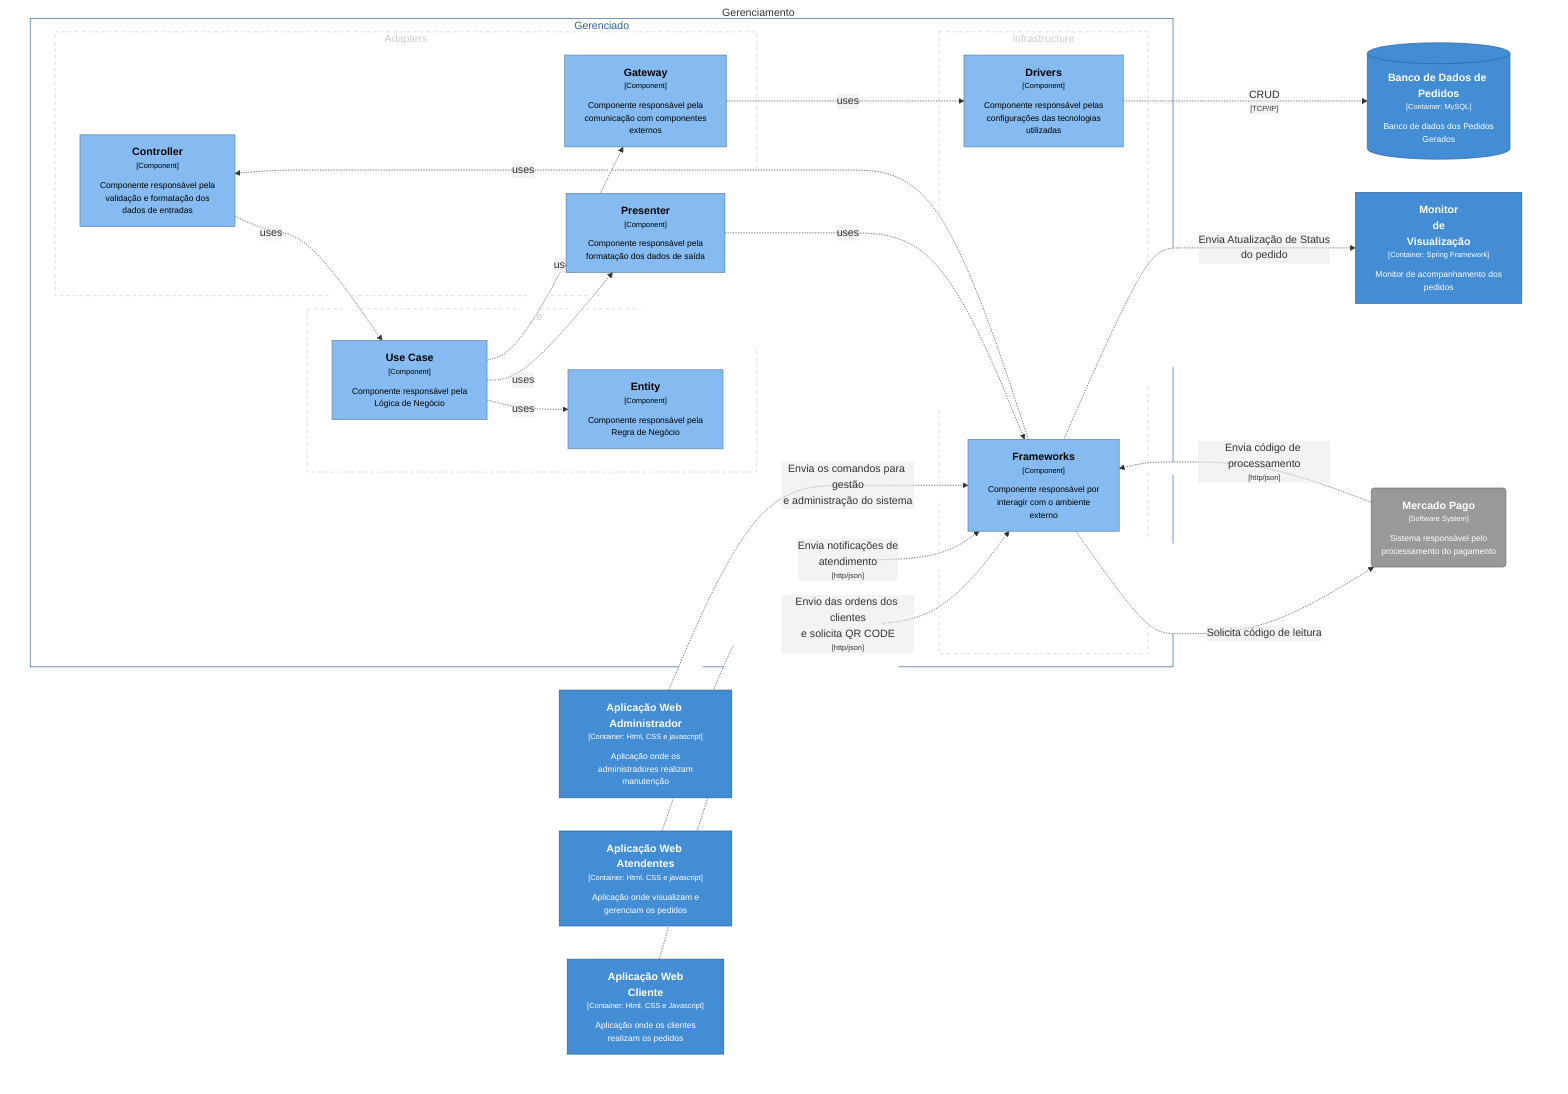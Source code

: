 graph TB
  linkStyle default fill:#ffffff

  subgraph diagram ["Gerenciamento \nde \nPedidos - Gerenciado \nde \nPedidos - Components"]
    style diagram fill:#ffffff,stroke:#ffffff

    14["<div style='font-weight: bold'>Aplicação Web \nCliente</div><div style='font-size: 70%; margin-top: 0px'>[Container: Html, CSS e Javascript]</div><div style='font-size: 80%; margin-top:10px'>Aplicação onde os clientes<br />realizam os pedidos</div>"]
    style 14 fill:#438dd5,stroke:#2e6295,color:#ffffff
    15["<div style='font-weight: bold'>Aplicação Web Atendentes</div><div style='font-size: 70%; margin-top: 0px'>[Container: Html, CSS e javascript]</div><div style='font-size: 80%; margin-top:10px'>Aplicação onde visualizam e<br />gerenciam os pedidos</div>"]
    style 15 fill:#438dd5,stroke:#2e6295,color:#ffffff
    16["<div style='font-weight: bold'>Aplicação Web Administrador</div><div style='font-size: 70%; margin-top: 0px'>[Container: Html, CSS e javascript]</div><div style='font-size: 80%; margin-top:10px'>Aplicação onde os<br />administradores realizam<br />manutenção</div>"]
    style 16 fill:#438dd5,stroke:#2e6295,color:#ffffff
    17[("<div style='font-weight: bold'>Banco de Dados de Pedidos</div><div style='font-size: 70%; margin-top: 0px'>[Container: MySQL]</div><div style='font-size: 80%; margin-top:10px'>Banco de dados dos Pedidos<br />Gerados</div>")]
    style 17 fill:#438dd5,stroke:#2e6295,color:#ffffff
    18["<div style='font-weight: bold'>Monitor \nde \nVisualização</div><div style='font-size: 70%; margin-top: 0px'>[Container: Spring Framework]</div><div style='font-size: 80%; margin-top:10px'>Monitor de acompanhamento dos<br />pedidos</div>"]
    style 18 fill:#438dd5,stroke:#2e6295,color:#ffffff
    19("<div style='font-weight: bold'>Mercado Pago</div><div style='font-size: 70%; margin-top: 0px'>[Software System]</div><div style='font-size: 80%; margin-top:10px'>Sistema responsável pelo<br />processamento do pagamento</div>")
    style 19 fill:#999999,stroke:#6b6b6b,color:#ffffff

    subgraph 6 [Gerenciado \nde \nPedidos]
      style 6 fill:#ffffff,stroke:#2e6295,color:#2e6295

      subgraph group1 [Adapters]
        style group1 fill:#ffffff,stroke:#cccccc,color:#cccccc,stroke-dasharray:5

        7["<div style='font-weight: bold'>Controller</div><div style='font-size: 70%; margin-top: 0px'>[Component]</div><div style='font-size: 80%; margin-top:10px'>Componente responsável pela<br />validação e formatação dos<br />dados de entradas</div>"]
        style 7 fill:#85bbf0,stroke:#5d82a8,color:#000000
        8["<div style='font-weight: bold'>Presenter</div><div style='font-size: 70%; margin-top: 0px'>[Component]</div><div style='font-size: 80%; margin-top:10px'>Componente responsável pela<br />formatação dos dados de saída</div>"]
        style 8 fill:#85bbf0,stroke:#5d82a8,color:#000000
        9["<div style='font-weight: bold'>Gateway</div><div style='font-size: 70%; margin-top: 0px'>[Component]</div><div style='font-size: 80%; margin-top:10px'>Componente responsável pela<br />comunicação com componentes<br />externos</div>"]
        style 9 fill:#85bbf0,stroke:#5d82a8,color:#000000
      end

      subgraph group2 [core]
        style group2 fill:#ffffff,stroke:#cccccc,color:#cccccc,stroke-dasharray:5

        10["<div style='font-weight: bold'>Use Case</div><div style='font-size: 70%; margin-top: 0px'>[Component]</div><div style='font-size: 80%; margin-top:10px'>Componente responsável pela<br />Lógica de Negócio</div>"]
        style 10 fill:#85bbf0,stroke:#5d82a8,color:#000000
        11["<div style='font-weight: bold'>Entity</div><div style='font-size: 70%; margin-top: 0px'>[Component]</div><div style='font-size: 80%; margin-top:10px'>Componente responsável pela<br />Regra de Negócio</div>"]
        style 11 fill:#85bbf0,stroke:#5d82a8,color:#000000
      end

      subgraph group3 [infrastructure]
        style group3 fill:#ffffff,stroke:#cccccc,color:#cccccc,stroke-dasharray:5

        12["<div style='font-weight: bold'>Frameworks</div><div style='font-size: 70%; margin-top: 0px'>[Component]</div><div style='font-size: 80%; margin-top:10px'>Componente responsável por<br />interagir com o ambiente<br />externo</div>"]
        style 12 fill:#85bbf0,stroke:#5d82a8,color:#000000
        13["<div style='font-weight: bold'>Drivers</div><div style='font-size: 70%; margin-top: 0px'>[Component]</div><div style='font-size: 80%; margin-top:10px'>Componente responsável pelas<br />configurações das tecnologias<br />utilizadas</div>"]
        style 13 fill:#85bbf0,stroke:#5d82a8,color:#000000
      end

    end

    14-. "<div>Envio das ordens dos clientes<br />e solicita QR CODE</div><div style='font-size: 70%'>[http/json]</div>" .->12
    15-. "<div>Envia notificações de<br />atendimento</div><div style='font-size: 70%'>[http/json]</div>" .->12
    19-. "<div>Envia código de processamento</div><div style='font-size: 70%'>[http/json]</div>" .->12
    16-. "<div>Envia os comandos para gestão<br />e administração do sistema</div><div style='font-size: 70%'></div>" .->12
    12-. "<div>uses</div><div style='font-size: 70%'></div>" .->7
    7-. "<div>uses</div><div style='font-size: 70%'></div>" .->10
    8-. "<div>uses</div><div style='font-size: 70%'></div>" .->12
    10-. "<div>uses</div><div style='font-size: 70%'></div>" .->11
    10-. "<div>uses</div><div style='font-size: 70%'></div>" .->8
    10-. "<div>uses</div><div style='font-size: 70%'></div>" .->9
    9-. "<div>uses</div><div style='font-size: 70%'></div>" .->13
    13-. "<div>CRUD</div><div style='font-size: 70%'>[TCP/IP]</div>" .->17
    12-. "<div>Solicita código de leitura</div><div style='font-size: 70%'></div>" .->19
    12-. "<div>Envia Atualização de Status<br />do pedido</div><div style='font-size: 70%'></div>" .->18
  end